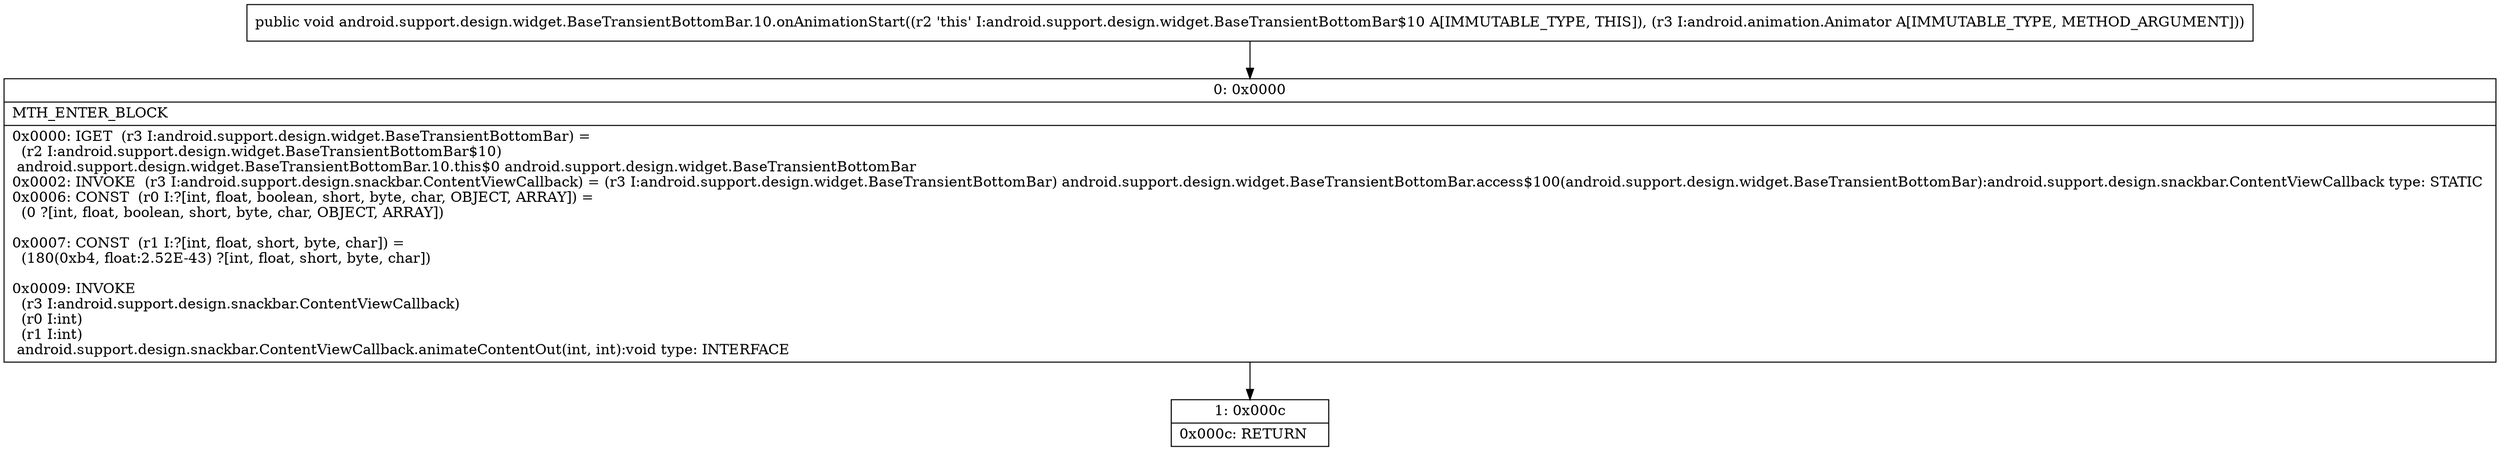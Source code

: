 digraph "CFG forandroid.support.design.widget.BaseTransientBottomBar.10.onAnimationStart(Landroid\/animation\/Animator;)V" {
Node_0 [shape=record,label="{0\:\ 0x0000|MTH_ENTER_BLOCK\l|0x0000: IGET  (r3 I:android.support.design.widget.BaseTransientBottomBar) = \l  (r2 I:android.support.design.widget.BaseTransientBottomBar$10)\l android.support.design.widget.BaseTransientBottomBar.10.this$0 android.support.design.widget.BaseTransientBottomBar \l0x0002: INVOKE  (r3 I:android.support.design.snackbar.ContentViewCallback) = (r3 I:android.support.design.widget.BaseTransientBottomBar) android.support.design.widget.BaseTransientBottomBar.access$100(android.support.design.widget.BaseTransientBottomBar):android.support.design.snackbar.ContentViewCallback type: STATIC \l0x0006: CONST  (r0 I:?[int, float, boolean, short, byte, char, OBJECT, ARRAY]) = \l  (0 ?[int, float, boolean, short, byte, char, OBJECT, ARRAY])\l \l0x0007: CONST  (r1 I:?[int, float, short, byte, char]) = \l  (180(0xb4, float:2.52E\-43) ?[int, float, short, byte, char])\l \l0x0009: INVOKE  \l  (r3 I:android.support.design.snackbar.ContentViewCallback)\l  (r0 I:int)\l  (r1 I:int)\l android.support.design.snackbar.ContentViewCallback.animateContentOut(int, int):void type: INTERFACE \l}"];
Node_1 [shape=record,label="{1\:\ 0x000c|0x000c: RETURN   \l}"];
MethodNode[shape=record,label="{public void android.support.design.widget.BaseTransientBottomBar.10.onAnimationStart((r2 'this' I:android.support.design.widget.BaseTransientBottomBar$10 A[IMMUTABLE_TYPE, THIS]), (r3 I:android.animation.Animator A[IMMUTABLE_TYPE, METHOD_ARGUMENT])) }"];
MethodNode -> Node_0;
Node_0 -> Node_1;
}

